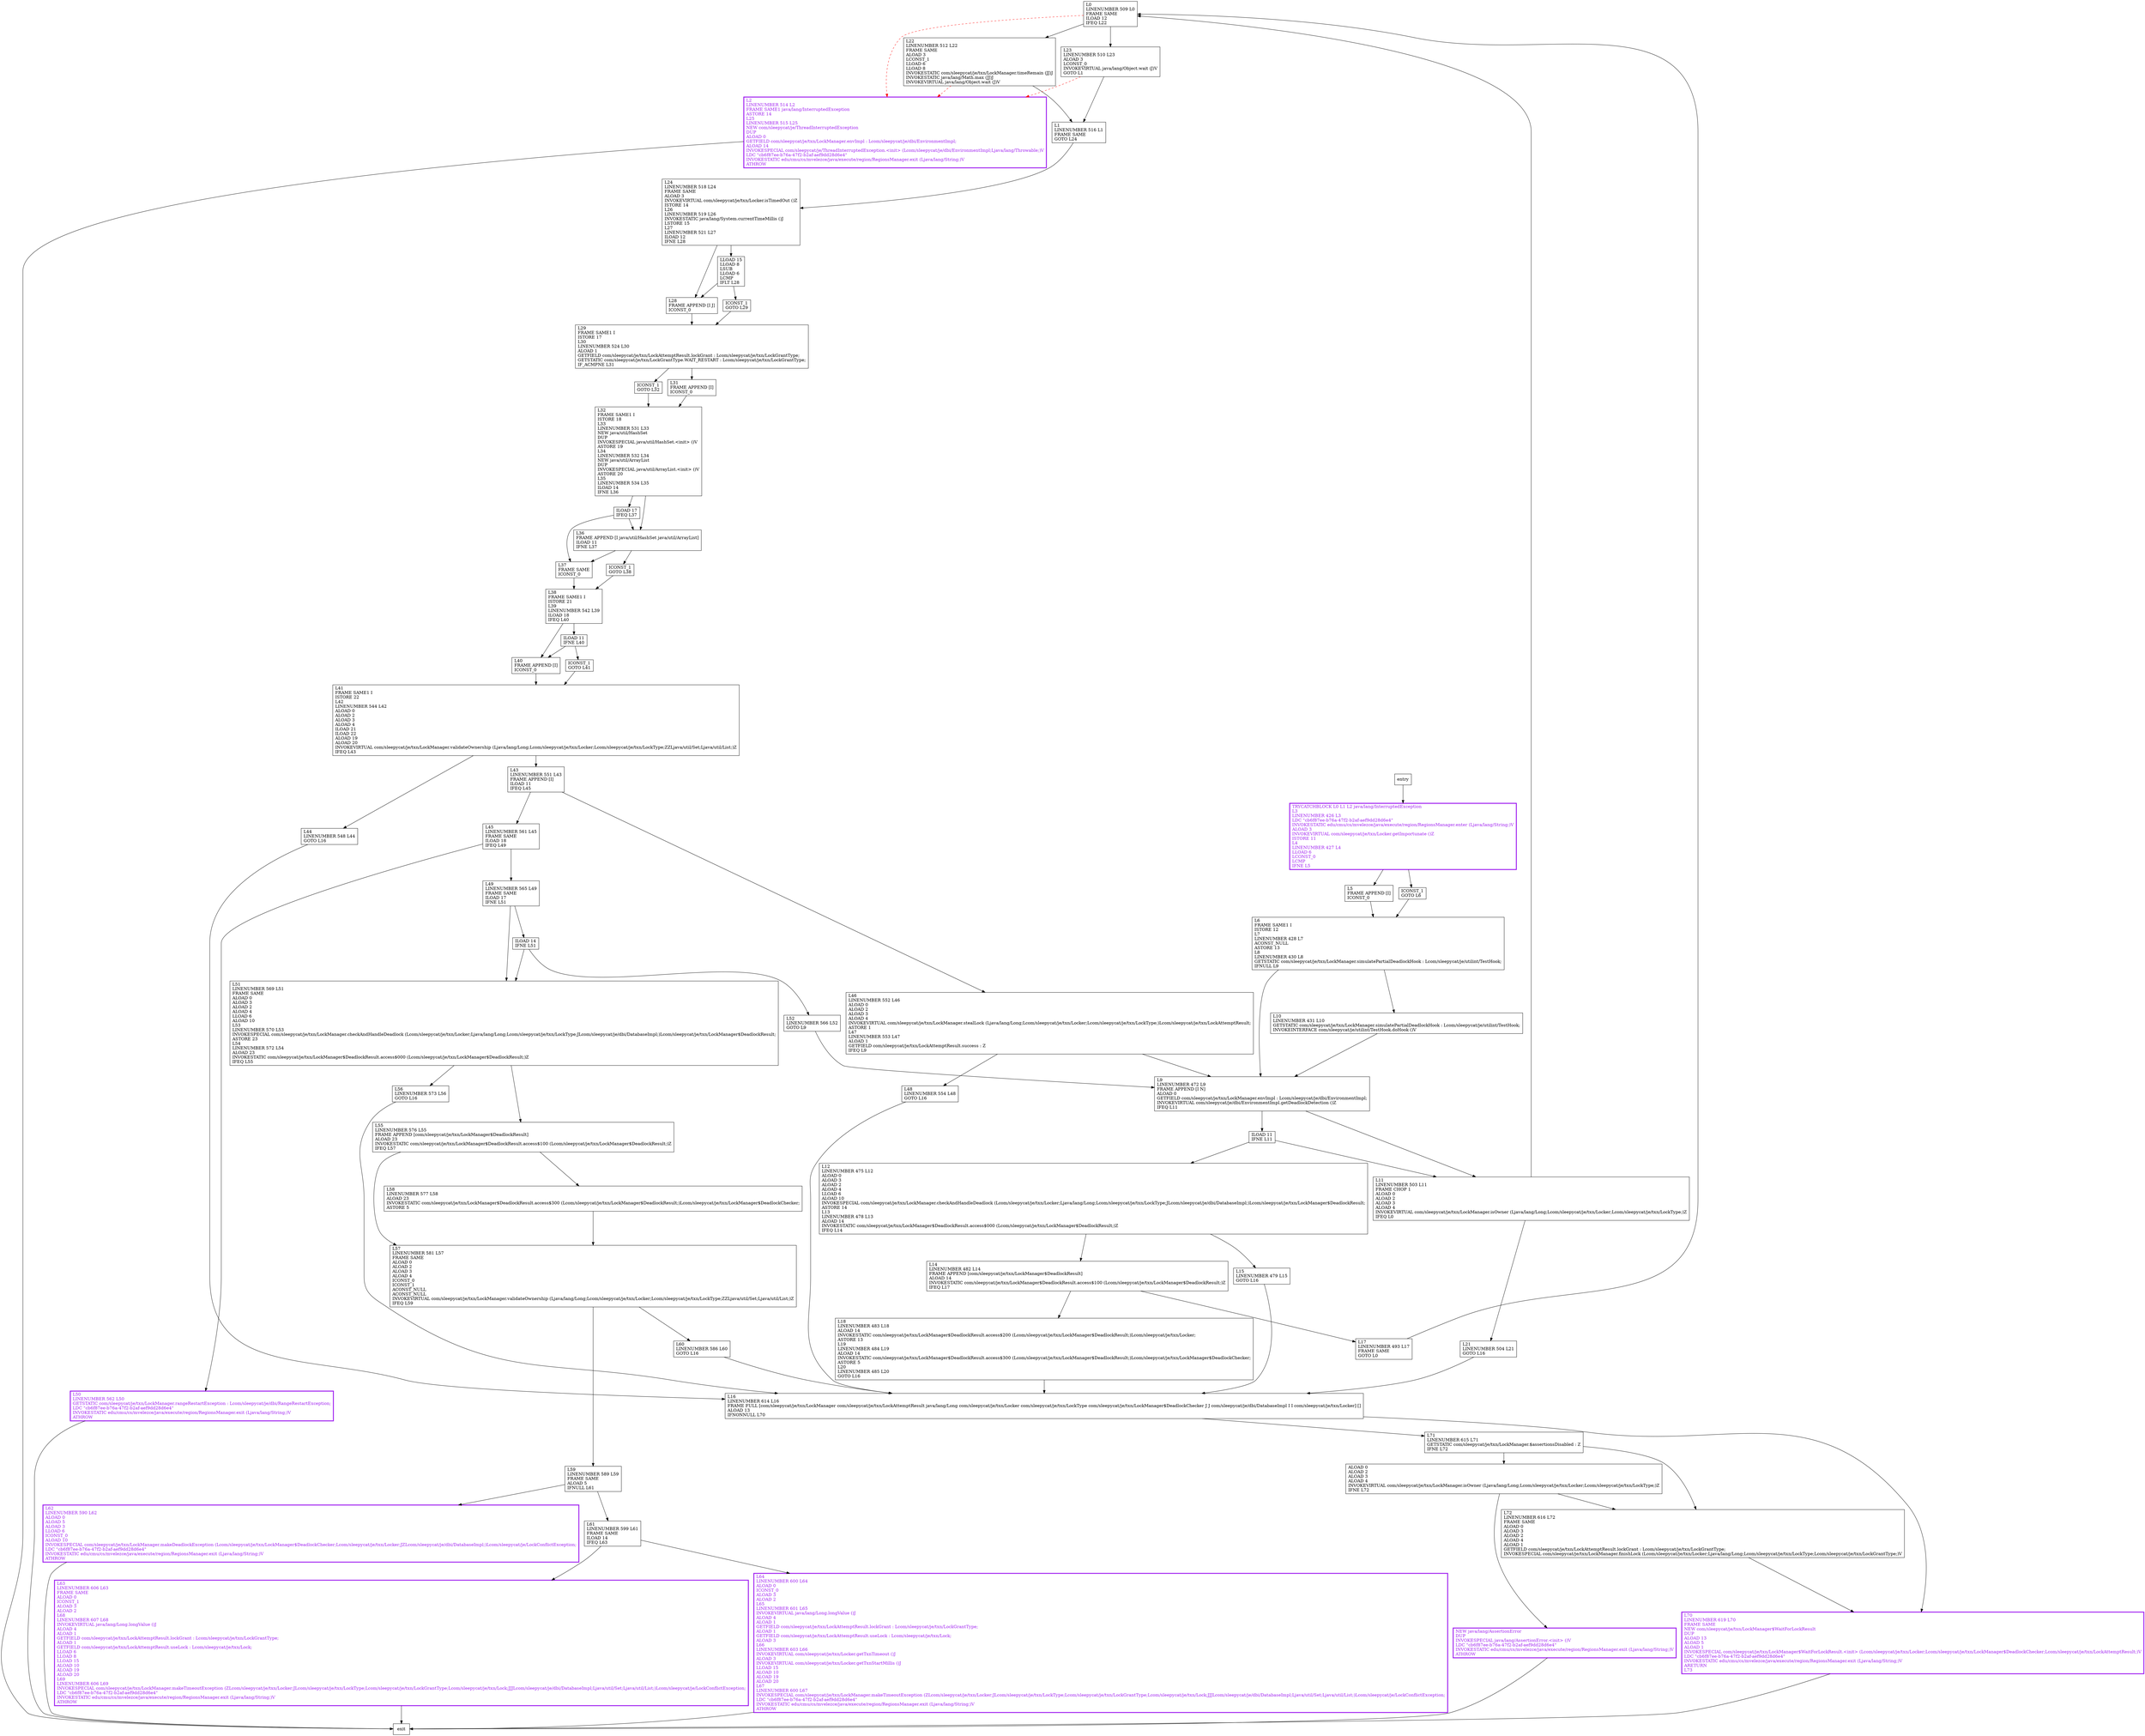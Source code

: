 digraph waitForLock {
node [shape=record];
1644991391 [label="L0\lLINENUMBER 509 L0\lFRAME SAME\lILOAD 12\lIFEQ L22\l"];
481809509 [label="L24\lLINENUMBER 518 L24\lFRAME SAME\lALOAD 3\lINVOKEVIRTUAL com/sleepycat/je/txn/Locker.isTimedOut ()Z\lISTORE 14\lL26\lLINENUMBER 519 L26\lINVOKESTATIC java/lang/System.currentTimeMillis ()J\lLSTORE 15\lL27\lLINENUMBER 521 L27\lILOAD 12\lIFNE L28\l"];
1853155075 [label="ILOAD 11\lIFNE L11\l"];
490563513 [label="ICONST_1\lGOTO L38\l"];
530324997 [label="L60\lLINENUMBER 586 L60\lGOTO L16\l"];
1855826146 [label="L70\lLINENUMBER 619 L70\lFRAME SAME\lNEW com/sleepycat/je/txn/LockManager$WaitForLockResult\lDUP\lALOAD 13\lALOAD 5\lALOAD 1\lINVOKESPECIAL com/sleepycat/je/txn/LockManager$WaitForLockResult.\<init\> (Lcom/sleepycat/je/txn/Locker;Lcom/sleepycat/je/txn/LockManager$DeadlockChecker;Lcom/sleepycat/je/txn/LockAttemptResult;)V\lLDC \"cb6f87ee-b76a-47f2-b2af-aef9dd28d6e4\"\lINVOKESTATIC edu/cmu/cs/mvelezce/java/execute/region/RegionsManager.exit (Ljava/lang/String;)V\lARETURN\lL73\l"];
1495124630 [label="L57\lLINENUMBER 581 L57\lFRAME SAME\lALOAD 0\lALOAD 2\lALOAD 3\lALOAD 4\lICONST_0\lICONST_1\lACONST_NULL\lACONST_NULL\lINVOKEVIRTUAL com/sleepycat/je/txn/LockManager.validateOwnership (Ljava/lang/Long;Lcom/sleepycat/je/txn/Locker;Lcom/sleepycat/je/txn/LockType;ZZLjava/util/Set;Ljava/util/List;)Z\lIFEQ L59\l"];
1563669770 [label="ILOAD 17\lIFEQ L37\l"];
20046727 [label="NEW java/lang/AssertionError\lDUP\lINVOKESPECIAL java/lang/AssertionError.\<init\> ()V\lLDC \"cb6f87ee-b76a-47f2-b2af-aef9dd28d6e4\"\lINVOKESTATIC edu/cmu/cs/mvelezce/java/execute/region/RegionsManager.exit (Ljava/lang/String;)V\lATHROW\l"];
1660202198 [label="L56\lLINENUMBER 573 L56\lGOTO L16\l"];
1343756420 [label="L37\lFRAME SAME\lICONST_0\l"];
577930406 [label="L36\lFRAME APPEND [I java/util/HashSet java/util/ArrayList]\lILOAD 11\lIFNE L37\l"];
1340622954 [label="TRYCATCHBLOCK L0 L1 L2 java/lang/InterruptedException\lL3\lLINENUMBER 426 L3\lLDC \"cb6f87ee-b76a-47f2-b2af-aef9dd28d6e4\"\lINVOKESTATIC edu/cmu/cs/mvelezce/java/execute/region/RegionsManager.enter (Ljava/lang/String;)V\lALOAD 3\lINVOKEVIRTUAL com/sleepycat/je/txn/Locker.getImportunate ()Z\lISTORE 11\lL4\lLINENUMBER 427 L4\lLLOAD 6\lLCONST_0\lLCMP\lIFNE L5\l"];
1762691846 [label="L10\lLINENUMBER 431 L10\lGETSTATIC com/sleepycat/je/txn/LockManager.simulatePartialDeadlockHook : Lcom/sleepycat/je/utilint/TestHook;\lINVOKEINTERFACE com/sleepycat/je/utilint/TestHook.doHook ()V\l"];
1734810837 [label="L71\lLINENUMBER 615 L71\lGETSTATIC com/sleepycat/je/txn/LockManager.$assertionsDisabled : Z\lIFNE L72\l"];
1209764201 [label="L58\lLINENUMBER 577 L58\lALOAD 23\lINVOKESTATIC com/sleepycat/je/txn/LockManager$DeadlockResult.access$300 (Lcom/sleepycat/je/txn/LockManager$DeadlockResult;)Lcom/sleepycat/je/txn/LockManager$DeadlockChecker;\lASTORE 5\l"];
677522970 [label="L61\lLINENUMBER 599 L61\lFRAME SAME\lILOAD 14\lIFEQ L63\l"];
650736020 [label="L46\lLINENUMBER 552 L46\lALOAD 0\lALOAD 2\lALOAD 3\lALOAD 4\lINVOKEVIRTUAL com/sleepycat/je/txn/LockManager.stealLock (Ljava/lang/Long;Lcom/sleepycat/je/txn/Locker;Lcom/sleepycat/je/txn/LockType;)Lcom/sleepycat/je/txn/LockAttemptResult;\lASTORE 1\lL47\lLINENUMBER 553 L47\lALOAD 1\lGETFIELD com/sleepycat/je/txn/LockAttemptResult.success : Z\lIFEQ L9\l"];
1463176928 [label="L63\lLINENUMBER 606 L63\lFRAME SAME\lALOAD 0\lICONST_1\lALOAD 3\lALOAD 2\lL68\lLINENUMBER 607 L68\lINVOKEVIRTUAL java/lang/Long.longValue ()J\lALOAD 4\lALOAD 1\lGETFIELD com/sleepycat/je/txn/LockAttemptResult.lockGrant : Lcom/sleepycat/je/txn/LockGrantType;\lALOAD 1\lGETFIELD com/sleepycat/je/txn/LockAttemptResult.useLock : Lcom/sleepycat/je/txn/Lock;\lLLOAD 6\lLLOAD 8\lLLOAD 15\lALOAD 10\lALOAD 19\lALOAD 20\lL69\lLINENUMBER 606 L69\lINVOKESPECIAL com/sleepycat/je/txn/LockManager.makeTimeoutException (ZLcom/sleepycat/je/txn/Locker;JLcom/sleepycat/je/txn/LockType;Lcom/sleepycat/je/txn/LockGrantType;Lcom/sleepycat/je/txn/Lock;JJJLcom/sleepycat/je/dbi/DatabaseImpl;Ljava/util/Set;Ljava/util/List;)Lcom/sleepycat/je/LockConflictException;\lLDC \"cb6f87ee-b76a-47f2-b2af-aef9dd28d6e4\"\lINVOKESTATIC edu/cmu/cs/mvelezce/java/execute/region/RegionsManager.exit (Ljava/lang/String;)V\lATHROW\l"];
1017555646 [label="L62\lLINENUMBER 590 L62\lALOAD 0\lALOAD 5\lALOAD 3\lLLOAD 6\lICONST_0\lALOAD 10\lINVOKESPECIAL com/sleepycat/je/txn/LockManager.makeDeadlockException (Lcom/sleepycat/je/txn/LockManager$DeadlockChecker;Lcom/sleepycat/je/txn/Locker;JZLcom/sleepycat/je/dbi/DatabaseImpl;)Lcom/sleepycat/je/LockConflictException;\lLDC \"cb6f87ee-b76a-47f2-b2af-aef9dd28d6e4\"\lINVOKESTATIC edu/cmu/cs/mvelezce/java/execute/region/RegionsManager.exit (Ljava/lang/String;)V\lATHROW\l"];
613850880 [label="L21\lLINENUMBER 504 L21\lGOTO L16\l"];
1489603542 [label="L59\lLINENUMBER 589 L59\lFRAME SAME\lALOAD 5\lIFNULL L61\l"];
1795685512 [label="L40\lFRAME APPEND [I]\lICONST_0\l"];
1428509561 [label="ICONST_1\lGOTO L32\l"];
904082996 [label="L43\lLINENUMBER 551 L43\lFRAME APPEND [I]\lILOAD 11\lIFEQ L45\l"];
1483198823 [label="L11\lLINENUMBER 503 L11\lFRAME CHOP 1\lALOAD 0\lALOAD 2\lALOAD 3\lALOAD 4\lINVOKEVIRTUAL com/sleepycat/je/txn/LockManager.isOwner (Ljava/lang/Long;Lcom/sleepycat/je/txn/Locker;Lcom/sleepycat/je/txn/LockType;)Z\lIFEQ L0\l"];
841749404 [label="ICONST_1\lGOTO L29\l"];
681902535 [label="L64\lLINENUMBER 600 L64\lALOAD 0\lICONST_0\lALOAD 3\lALOAD 2\lL65\lLINENUMBER 601 L65\lINVOKEVIRTUAL java/lang/Long.longValue ()J\lALOAD 4\lALOAD 1\lGETFIELD com/sleepycat/je/txn/LockAttemptResult.lockGrant : Lcom/sleepycat/je/txn/LockGrantType;\lALOAD 1\lGETFIELD com/sleepycat/je/txn/LockAttemptResult.useLock : Lcom/sleepycat/je/txn/Lock;\lALOAD 3\lL66\lLINENUMBER 603 L66\lINVOKEVIRTUAL com/sleepycat/je/txn/Locker.getTxnTimeout ()J\lALOAD 3\lINVOKEVIRTUAL com/sleepycat/je/txn/Locker.getTxnStartMillis ()J\lLLOAD 15\lALOAD 10\lALOAD 19\lALOAD 20\lL67\lLINENUMBER 600 L67\lINVOKESPECIAL com/sleepycat/je/txn/LockManager.makeTimeoutException (ZLcom/sleepycat/je/txn/Locker;JLcom/sleepycat/je/txn/LockType;Lcom/sleepycat/je/txn/LockGrantType;Lcom/sleepycat/je/txn/Lock;JJJLcom/sleepycat/je/dbi/DatabaseImpl;Ljava/util/Set;Ljava/util/List;)Lcom/sleepycat/je/LockConflictException;\lLDC \"cb6f87ee-b76a-47f2-b2af-aef9dd28d6e4\"\lINVOKESTATIC edu/cmu/cs/mvelezce/java/execute/region/RegionsManager.exit (Ljava/lang/String;)V\lATHROW\l"];
581437724 [label="L28\lFRAME APPEND [I J]\lICONST_0\l"];
222147899 [label="ICONST_1\lGOTO L41\l"];
2135810549 [label="L55\lLINENUMBER 576 L55\lFRAME APPEND [com/sleepycat/je/txn/LockManager$DeadlockResult]\lALOAD 23\lINVOKESTATIC com/sleepycat/je/txn/LockManager$DeadlockResult.access$100 (Lcom/sleepycat/je/txn/LockManager$DeadlockResult;)Z\lIFEQ L57\l"];
909043285 [label="L15\lLINENUMBER 479 L15\lGOTO L16\l"];
313580603 [label="L18\lLINENUMBER 483 L18\lALOAD 14\lINVOKESTATIC com/sleepycat/je/txn/LockManager$DeadlockResult.access$200 (Lcom/sleepycat/je/txn/LockManager$DeadlockResult;)Lcom/sleepycat/je/txn/Locker;\lASTORE 13\lL19\lLINENUMBER 484 L19\lALOAD 14\lINVOKESTATIC com/sleepycat/je/txn/LockManager$DeadlockResult.access$300 (Lcom/sleepycat/je/txn/LockManager$DeadlockResult;)Lcom/sleepycat/je/txn/LockManager$DeadlockChecker;\lASTORE 5\lL20\lLINENUMBER 485 L20\lGOTO L16\l"];
933707816 [label="L31\lFRAME APPEND [I]\lICONST_0\l"];
48872064 [label="L2\lLINENUMBER 514 L2\lFRAME SAME1 java/lang/InterruptedException\lASTORE 14\lL25\lLINENUMBER 515 L25\lNEW com/sleepycat/je/ThreadInterruptedException\lDUP\lALOAD 0\lGETFIELD com/sleepycat/je/txn/LockManager.envImpl : Lcom/sleepycat/je/dbi/EnvironmentImpl;\lALOAD 14\lINVOKESPECIAL com/sleepycat/je/ThreadInterruptedException.\<init\> (Lcom/sleepycat/je/dbi/EnvironmentImpl;Ljava/lang/Throwable;)V\lLDC \"cb6f87ee-b76a-47f2-b2af-aef9dd28d6e4\"\lINVOKESTATIC edu/cmu/cs/mvelezce/java/execute/region/RegionsManager.exit (Ljava/lang/String;)V\lATHROW\l"];
265226671 [label="L5\lFRAME APPEND [I]\lICONST_0\l"];
1399692406 [label="L17\lLINENUMBER 493 L17\lFRAME SAME\lGOTO L0\l"];
386625400 [label="L49\lLINENUMBER 565 L49\lFRAME SAME\lILOAD 17\lIFNE L51\l"];
1699026355 [label="L32\lFRAME SAME1 I\lISTORE 18\lL33\lLINENUMBER 531 L33\lNEW java/util/HashSet\lDUP\lINVOKESPECIAL java/util/HashSet.\<init\> ()V\lASTORE 19\lL34\lLINENUMBER 532 L34\lNEW java/util/ArrayList\lDUP\lINVOKESPECIAL java/util/ArrayList.\<init\> ()V\lASTORE 20\lL35\lLINENUMBER 534 L35\lILOAD 14\lIFNE L36\l"];
587625055 [label="L22\lLINENUMBER 512 L22\lFRAME SAME\lALOAD 3\lLCONST_1\lLLOAD 6\lLLOAD 8\lINVOKESTATIC com/sleepycat/je/txn/LockManager.timeRemain (JJ)J\lINVOKESTATIC java/lang/Math.max (JJ)J\lINVOKEVIRTUAL java/lang/Object.wait (J)V\l"];
48796032 [label="ALOAD 0\lALOAD 2\lALOAD 3\lALOAD 4\lINVOKEVIRTUAL com/sleepycat/je/txn/LockManager.isOwner (Ljava/lang/Long;Lcom/sleepycat/je/txn/Locker;Lcom/sleepycat/je/txn/LockType;)Z\lIFNE L72\l"];
1261127555 [label="L52\lLINENUMBER 566 L52\lGOTO L9\l"];
727484172 [label="L38\lFRAME SAME1 I\lISTORE 21\lL39\lLINENUMBER 542 L39\lILOAD 18\lIFEQ L40\l"];
1733071559 [label="L72\lLINENUMBER 616 L72\lFRAME SAME\lALOAD 0\lALOAD 3\lALOAD 2\lALOAD 4\lALOAD 1\lGETFIELD com/sleepycat/je/txn/LockAttemptResult.lockGrant : Lcom/sleepycat/je/txn/LockGrantType;\lINVOKESPECIAL com/sleepycat/je/txn/LockManager.finishLock (Lcom/sleepycat/je/txn/Locker;Ljava/lang/Long;Lcom/sleepycat/je/txn/LockType;Lcom/sleepycat/je/txn/LockGrantType;)V\l"];
1352987934 [label="L14\lLINENUMBER 482 L14\lFRAME APPEND [com/sleepycat/je/txn/LockManager$DeadlockResult]\lALOAD 14\lINVOKESTATIC com/sleepycat/je/txn/LockManager$DeadlockResult.access$100 (Lcom/sleepycat/je/txn/LockManager$DeadlockResult;)Z\lIFEQ L17\l"];
430005494 [label="L16\lLINENUMBER 614 L16\lFRAME FULL [com/sleepycat/je/txn/LockManager com/sleepycat/je/txn/LockAttemptResult java/lang/Long com/sleepycat/je/txn/Locker com/sleepycat/je/txn/LockType com/sleepycat/je/txn/LockManager$DeadlockChecker J J com/sleepycat/je/dbi/DatabaseImpl I I com/sleepycat/je/txn/Locker] []\lALOAD 13\lIFNONNULL L70\l"];
1117140855 [label="L41\lFRAME SAME1 I\lISTORE 22\lL42\lLINENUMBER 544 L42\lALOAD 0\lALOAD 2\lALOAD 3\lALOAD 4\lILOAD 21\lILOAD 22\lALOAD 19\lALOAD 20\lINVOKEVIRTUAL com/sleepycat/je/txn/LockManager.validateOwnership (Ljava/lang/Long;Lcom/sleepycat/je/txn/Locker;Lcom/sleepycat/je/txn/LockType;ZZLjava/util/Set;Ljava/util/List;)Z\lIFEQ L43\l"];
2092502382 [label="L50\lLINENUMBER 562 L50\lGETSTATIC com/sleepycat/je/txn/LockManager.rangeRestartException : Lcom/sleepycat/je/dbi/RangeRestartException;\lLDC \"cb6f87ee-b76a-47f2-b2af-aef9dd28d6e4\"\lINVOKESTATIC edu/cmu/cs/mvelezce/java/execute/region/RegionsManager.exit (Ljava/lang/String;)V\lATHROW\l"];
278592832 [label="L29\lFRAME SAME1 I\lISTORE 17\lL30\lLINENUMBER 524 L30\lALOAD 1\lGETFIELD com/sleepycat/je/txn/LockAttemptResult.lockGrant : Lcom/sleepycat/je/txn/LockGrantType;\lGETSTATIC com/sleepycat/je/txn/LockGrantType.WAIT_RESTART : Lcom/sleepycat/je/txn/LockGrantType;\lIF_ACMPNE L31\l"];
690013831 [label="L1\lLINENUMBER 516 L1\lFRAME SAME\lGOTO L24\l"];
127371430 [label="ILOAD 14\lIFNE L51\l"];
2076902740 [label="ILOAD 11\lIFNE L40\l"];
294753980 [label="L51\lLINENUMBER 569 L51\lFRAME SAME\lALOAD 0\lALOAD 3\lALOAD 2\lALOAD 4\lLLOAD 6\lALOAD 10\lL53\lLINENUMBER 570 L53\lINVOKESPECIAL com/sleepycat/je/txn/LockManager.checkAndHandleDeadlock (Lcom/sleepycat/je/txn/Locker;Ljava/lang/Long;Lcom/sleepycat/je/txn/LockType;JLcom/sleepycat/je/dbi/DatabaseImpl;)Lcom/sleepycat/je/txn/LockManager$DeadlockResult;\lASTORE 23\lL54\lLINENUMBER 572 L54\lALOAD 23\lINVOKESTATIC com/sleepycat/je/txn/LockManager$DeadlockResult.access$000 (Lcom/sleepycat/je/txn/LockManager$DeadlockResult;)Z\lIFEQ L55\l"];
214509164 [label="LLOAD 15\lLLOAD 8\lLSUB\lLLOAD 6\lLCMP\lIFLT L28\l"];
1436015070 [label="L45\lLINENUMBER 561 L45\lFRAME SAME\lILOAD 18\lIFEQ L49\l"];
643963120 [label="L6\lFRAME SAME1 I\lISTORE 12\lL7\lLINENUMBER 428 L7\lACONST_NULL\lASTORE 13\lL8\lLINENUMBER 430 L8\lGETSTATIC com/sleepycat/je/txn/LockManager.simulatePartialDeadlockHook : Lcom/sleepycat/je/utilint/TestHook;\lIFNULL L9\l"];
156885922 [label="ICONST_1\lGOTO L6\l"];
379678737 [label="L44\lLINENUMBER 548 L44\lGOTO L16\l"];
1005956260 [label="L48\lLINENUMBER 554 L48\lGOTO L16\l"];
55642480 [label="L12\lLINENUMBER 475 L12\lALOAD 0\lALOAD 3\lALOAD 2\lALOAD 4\lLLOAD 6\lALOAD 10\lINVOKESPECIAL com/sleepycat/je/txn/LockManager.checkAndHandleDeadlock (Lcom/sleepycat/je/txn/Locker;Ljava/lang/Long;Lcom/sleepycat/je/txn/LockType;JLcom/sleepycat/je/dbi/DatabaseImpl;)Lcom/sleepycat/je/txn/LockManager$DeadlockResult;\lASTORE 14\lL13\lLINENUMBER 478 L13\lALOAD 14\lINVOKESTATIC com/sleepycat/je/txn/LockManager$DeadlockResult.access$000 (Lcom/sleepycat/je/txn/LockManager$DeadlockResult;)Z\lIFEQ L14\l"];
509961722 [label="L9\lLINENUMBER 472 L9\lFRAME APPEND [I N]\lALOAD 0\lGETFIELD com/sleepycat/je/txn/LockManager.envImpl : Lcom/sleepycat/je/dbi/EnvironmentImpl;\lINVOKEVIRTUAL com/sleepycat/je/dbi/EnvironmentImpl.getDeadlockDetection ()Z\lIFEQ L11\l"];
927146376 [label="L23\lLINENUMBER 510 L23\lALOAD 3\lLCONST_0\lINVOKEVIRTUAL java/lang/Object.wait (J)V\lGOTO L1\l"];
entry;
exit;
1644991391 -> 48872064 [style=dashed, color=red]
1644991391 -> 587625055
1644991391 -> 927146376
481809509 -> 214509164
481809509 -> 581437724
1853155075 -> 1483198823
1853155075 -> 55642480
490563513 -> 727484172
530324997 -> 430005494
1855826146 -> exit
1495124630 -> 1489603542
1495124630 -> 530324997
1563669770 -> 1343756420
1563669770 -> 577930406
20046727 -> exit
1660202198 -> 430005494
1343756420 -> 727484172
577930406 -> 1343756420
577930406 -> 490563513
1340622954 -> 156885922
1340622954 -> 265226671
1762691846 -> 509961722
1734810837 -> 1733071559
1734810837 -> 48796032
1209764201 -> 1495124630
677522970 -> 681902535
677522970 -> 1463176928
650736020 -> 1005956260
650736020 -> 509961722
1463176928 -> exit
1017555646 -> exit
613850880 -> 430005494
1489603542 -> 1017555646
1489603542 -> 677522970
1795685512 -> 1117140855
1428509561 -> 1699026355
904082996 -> 1436015070
904082996 -> 650736020
1483198823 -> 613850880
1483198823 -> 1644991391
841749404 -> 278592832
681902535 -> exit
581437724 -> 278592832
entry -> 1340622954
222147899 -> 1117140855
2135810549 -> 1495124630
2135810549 -> 1209764201
909043285 -> 430005494
313580603 -> 430005494
933707816 -> 1699026355
48872064 -> exit
265226671 -> 643963120
1399692406 -> 1644991391
386625400 -> 127371430
386625400 -> 294753980
1699026355 -> 577930406
1699026355 -> 1563669770
587625055 -> 690013831
587625055 -> 48872064 [style=dashed, color=red]
48796032 -> 1733071559
48796032 -> 20046727
1261127555 -> 509961722
727484172 -> 1795685512
727484172 -> 2076902740
1733071559 -> 1855826146
1352987934 -> 313580603
1352987934 -> 1399692406
430005494 -> 1855826146
430005494 -> 1734810837
1117140855 -> 379678737
1117140855 -> 904082996
2092502382 -> exit
278592832 -> 1428509561
278592832 -> 933707816
690013831 -> 481809509
127371430 -> 294753980
127371430 -> 1261127555
2076902740 -> 222147899
2076902740 -> 1795685512
294753980 -> 2135810549
294753980 -> 1660202198
214509164 -> 841749404
214509164 -> 581437724
1436015070 -> 2092502382
1436015070 -> 386625400
643963120 -> 1762691846
643963120 -> 509961722
156885922 -> 643963120
379678737 -> 430005494
1005956260 -> 430005494
55642480 -> 909043285
55642480 -> 1352987934
509961722 -> 1853155075
509961722 -> 1483198823
927146376 -> 690013831
927146376 -> 48872064 [style=dashed, color=red]
1017555646[fontcolor="purple", penwidth=3, color="purple"];
1855826146[fontcolor="purple", penwidth=3, color="purple"];
1340622954[fontcolor="purple", penwidth=3, color="purple"];
48872064[fontcolor="purple", penwidth=3, color="purple"];
681902535[fontcolor="purple", penwidth=3, color="purple"];
2092502382[fontcolor="purple", penwidth=3, color="purple"];
20046727[fontcolor="purple", penwidth=3, color="purple"];
1463176928[fontcolor="purple", penwidth=3, color="purple"];
}
